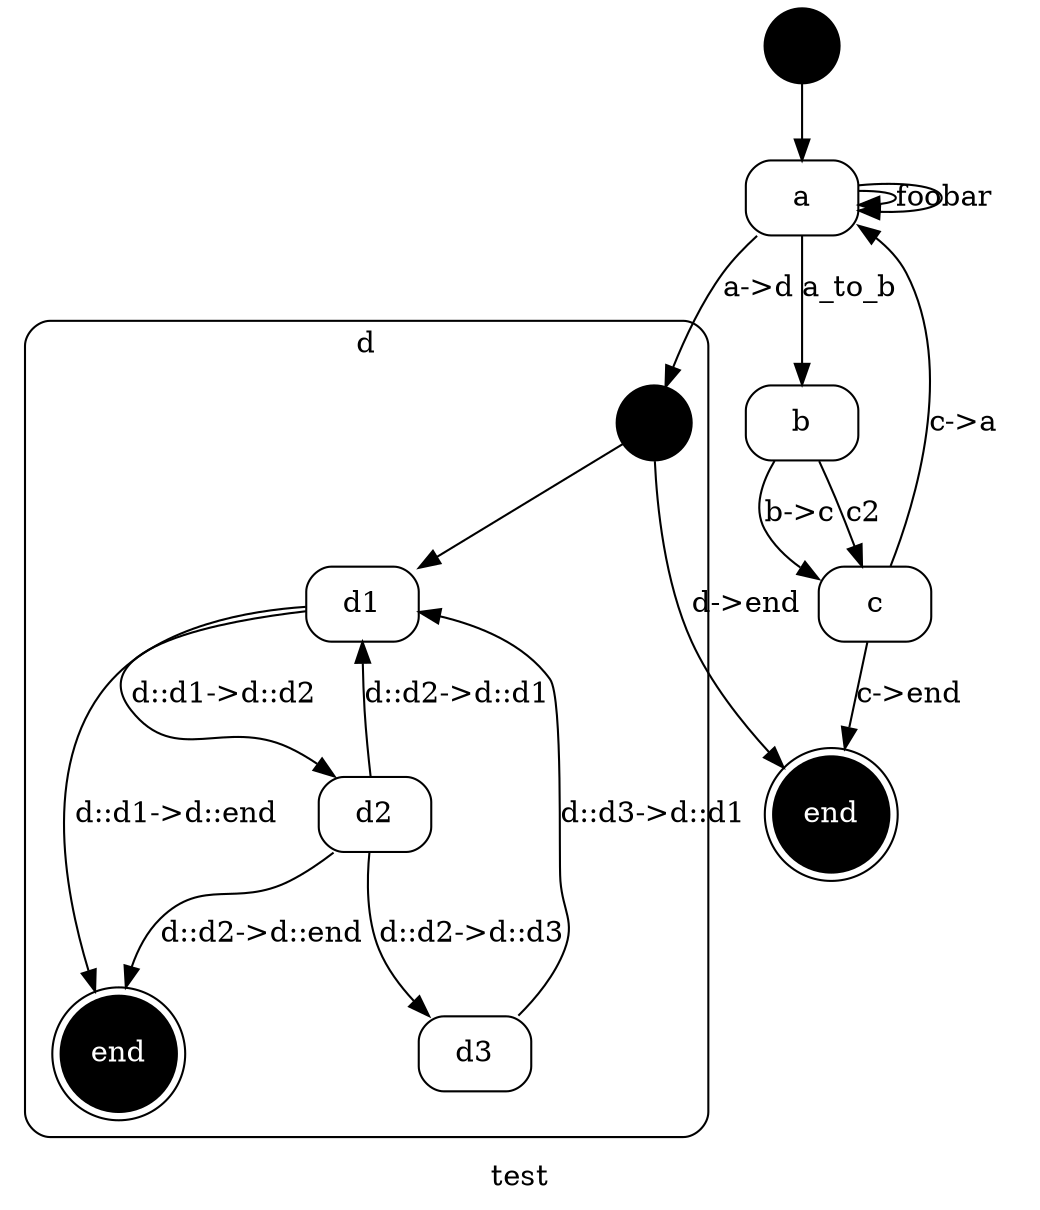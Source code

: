 
// {#<RedSteak::Statemachine test>
digraph x1 {
  label="test"; 
  node [ shape="circle", label="", style=filled, fillcolor=black ] x1_START; 

// #<RedSteak::State test a>
  node [ shape="box", label="a", style="filled,rounded", color=black, fillcolor=white, fontcolor=black ] x2;

// #<RedSteak::State test b>
  node [ shape="box", label="b", style="filled,rounded", color=black, fillcolor=white, fontcolor=black ] x3;

// #<RedSteak::State test c>
  node [ shape="box", label="c", style="filled,rounded", color=black, fillcolor=white, fontcolor=black ] x4;

// #<RedSteak::State test d>

// {#<RedSteak::Statemachine test::d>
subgraph cluster_x5 {
  label="d"; 
  shape="box"; 
  style="filled,rounded"; 
  fillcolor=white; 
  fontcolor=black; 
  node [ shape="circle", label="", style=filled, fillcolor=black ] x5_START; 

// #<RedSteak::State test::d d::d1>
  node [ shape="box", label="d1", style="filled,rounded", color=black, fillcolor=white, fontcolor=black ] x6;

// #<RedSteak::State test::d d::d2>
  node [ shape="box", label="d2", style="filled,rounded", color=black, fillcolor=white, fontcolor=black ] x7;

// #<RedSteak::State test::d d::d3>
  node [ shape="box", label="d3", style="filled,rounded", color=black, fillcolor=white, fontcolor=black ] x8;

// #<RedSteak::State test::d d::end>
  node [ shape="doublecircle", label="end", style="filled,rounded", color=black, fillcolor=black, fontcolor=white ] x9;
}
// } #<RedSteak::Statemachine test::d>

// #<RedSteak::State test end>
  node [ shape="doublecircle", label="end", style="filled,rounded", color=black, fillcolor=black, fontcolor=white ] x10;

// #<RedSteak::Transition :foo a -> a>
x2 -> x2 [ label="foo", color=black, fontcolor=black ];

// #<RedSteak::Transition :bar a -> a>
x2 -> x2 [ label="bar", color=black, fontcolor=black ];

// #<RedSteak::Transition :a_to_b a -> b>
x2 -> x3 [ label="a_to_b", color=black, fontcolor=black ];

// #<RedSteak::Transition :"b->c" b -> c>
x3 -> x4 [ label="b->c", color=black, fontcolor=black ];

// #<RedSteak::Transition :c2 b -> c>
x3 -> x4 [ label="c2", color=black, fontcolor=black ];

// #<RedSteak::Transition :"c->a" c -> a>
x4 -> x2 [ label="c->a", color=black, fontcolor=black ];

// #<RedSteak::Transition :"c->end" c -> end>
x4 -> x10 [ label="c->end", color=black, fontcolor=black ];

// #<RedSteak::Transition :"a->d" a -> d>
x2 -> x5_START [ label="a->d", color=black, fontcolor=black ];

// #<RedSteak::Transition :"d->end" d -> end>
x5_START -> x10 [ label="d->end", color=black, fontcolor=black ];
x1_START -> x2;

// #<RedSteak::Transition :"d::d1->d::d2" d::d1 -> d::d2>
x6 -> x7 [ label="d::d1->d::d2", color=black, fontcolor=black ];

// #<RedSteak::Transition :"d::d1->d::end" d::d1 -> d::end>
x6 -> x9 [ label="d::d1->d::end", color=black, fontcolor=black ];

// #<RedSteak::Transition :"d::d2->d::d1" d::d2 -> d::d1>
x7 -> x6 [ label="d::d2->d::d1", color=black, fontcolor=black ];

// #<RedSteak::Transition :"d::d2->d::end" d::d2 -> d::end>
x7 -> x9 [ label="d::d2->d::end", color=black, fontcolor=black ];

// #<RedSteak::Transition :"d::d3->d::d1" d::d3 -> d::d1>
x8 -> x6 [ label="d::d3->d::d1", color=black, fontcolor=black ];

// #<RedSteak::Transition :"d::d2->d::d3" d::d2 -> d::d3>
x7 -> x8 [ label="d::d2->d::d3", color=black, fontcolor=black ];
x5_START -> x6;
}
// } #<RedSteak::Statemachine test>

